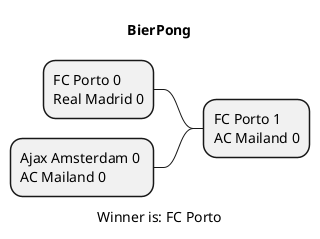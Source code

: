 @startmindmap BierPong.png
title BierPong

- FC Porto 1 \nAC Mailand 0

-- FC Porto 0 \nReal Madrid 0

-- Ajax Amsterdam 0 \nAC Mailand 0
caption Winner is: FC Porto
@endmindmap

